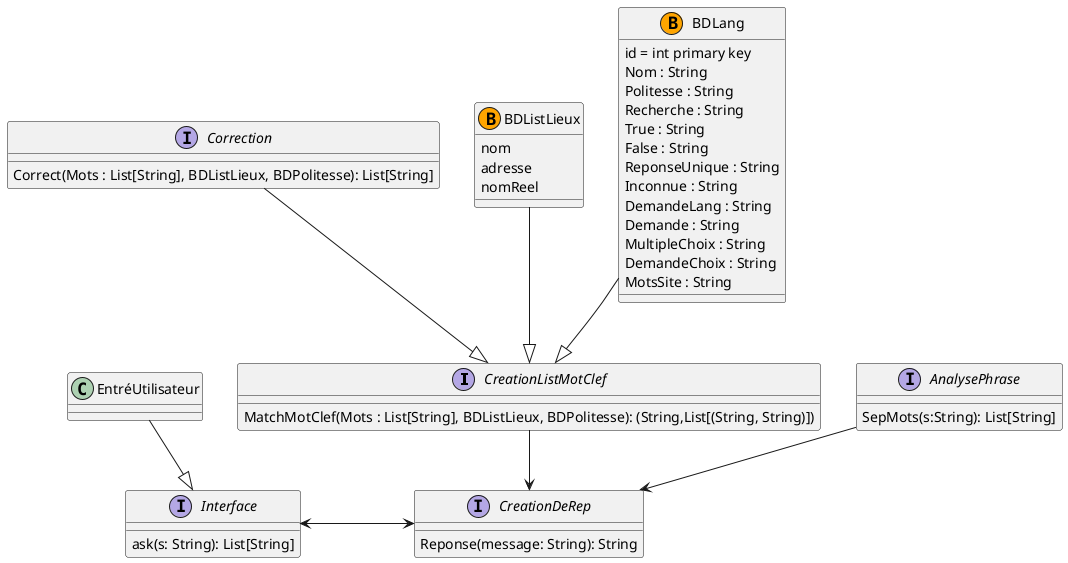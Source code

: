 
@startuml Avatar

interface CreationListMotClef{
    MatchMotClef(Mots : List[String], BDListLieux, BDPolitesse): (String,List[(String, String)])
}

interface AnalysePhrase{
    SepMots(s:String): List[String]
}
interface CreationDeRep{
    Reponse(message: String): String
}
interface Correction{
    Correct(Mots : List[String], BDListLieux, BDPolitesse): List[String]
}

interface Interface{
    ask(s: String): List[String]
    
}

Interface <-> CreationDeRep
AnalysePhrase --> CreationDeRep
Correction --|> CreationListMotClef




class BDListLieux <<(B,Orange)>>{
    nom 
    adresse
    nomReel
}

class BDLang <<(B,Orange)>>{
    id = int primary key
    Nom : String
    Politesse : String
    Recherche : String
    True : String
    False : String
    ReponseUnique : String
    Inconnue : String
    DemandeLang : String
    Demande : String
    MultipleChoix : String
    DemandeChoix : String
    MotsSite : String

}
CreationListMotClef --> CreationDeRep
BDListLieux --|> CreationListMotClef
BDLang --|> CreationListMotClef

EntréUtilisateur --|> Interface

@enduml